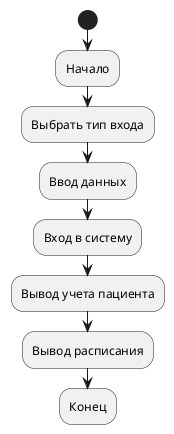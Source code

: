 @startuml
start
:Начало;
:Выбрать тип входа;
:Ввод данных;
:Вход в систему;
:Вывод учета пациента;
:Вывод расписания;

:Конец;
@enduml
